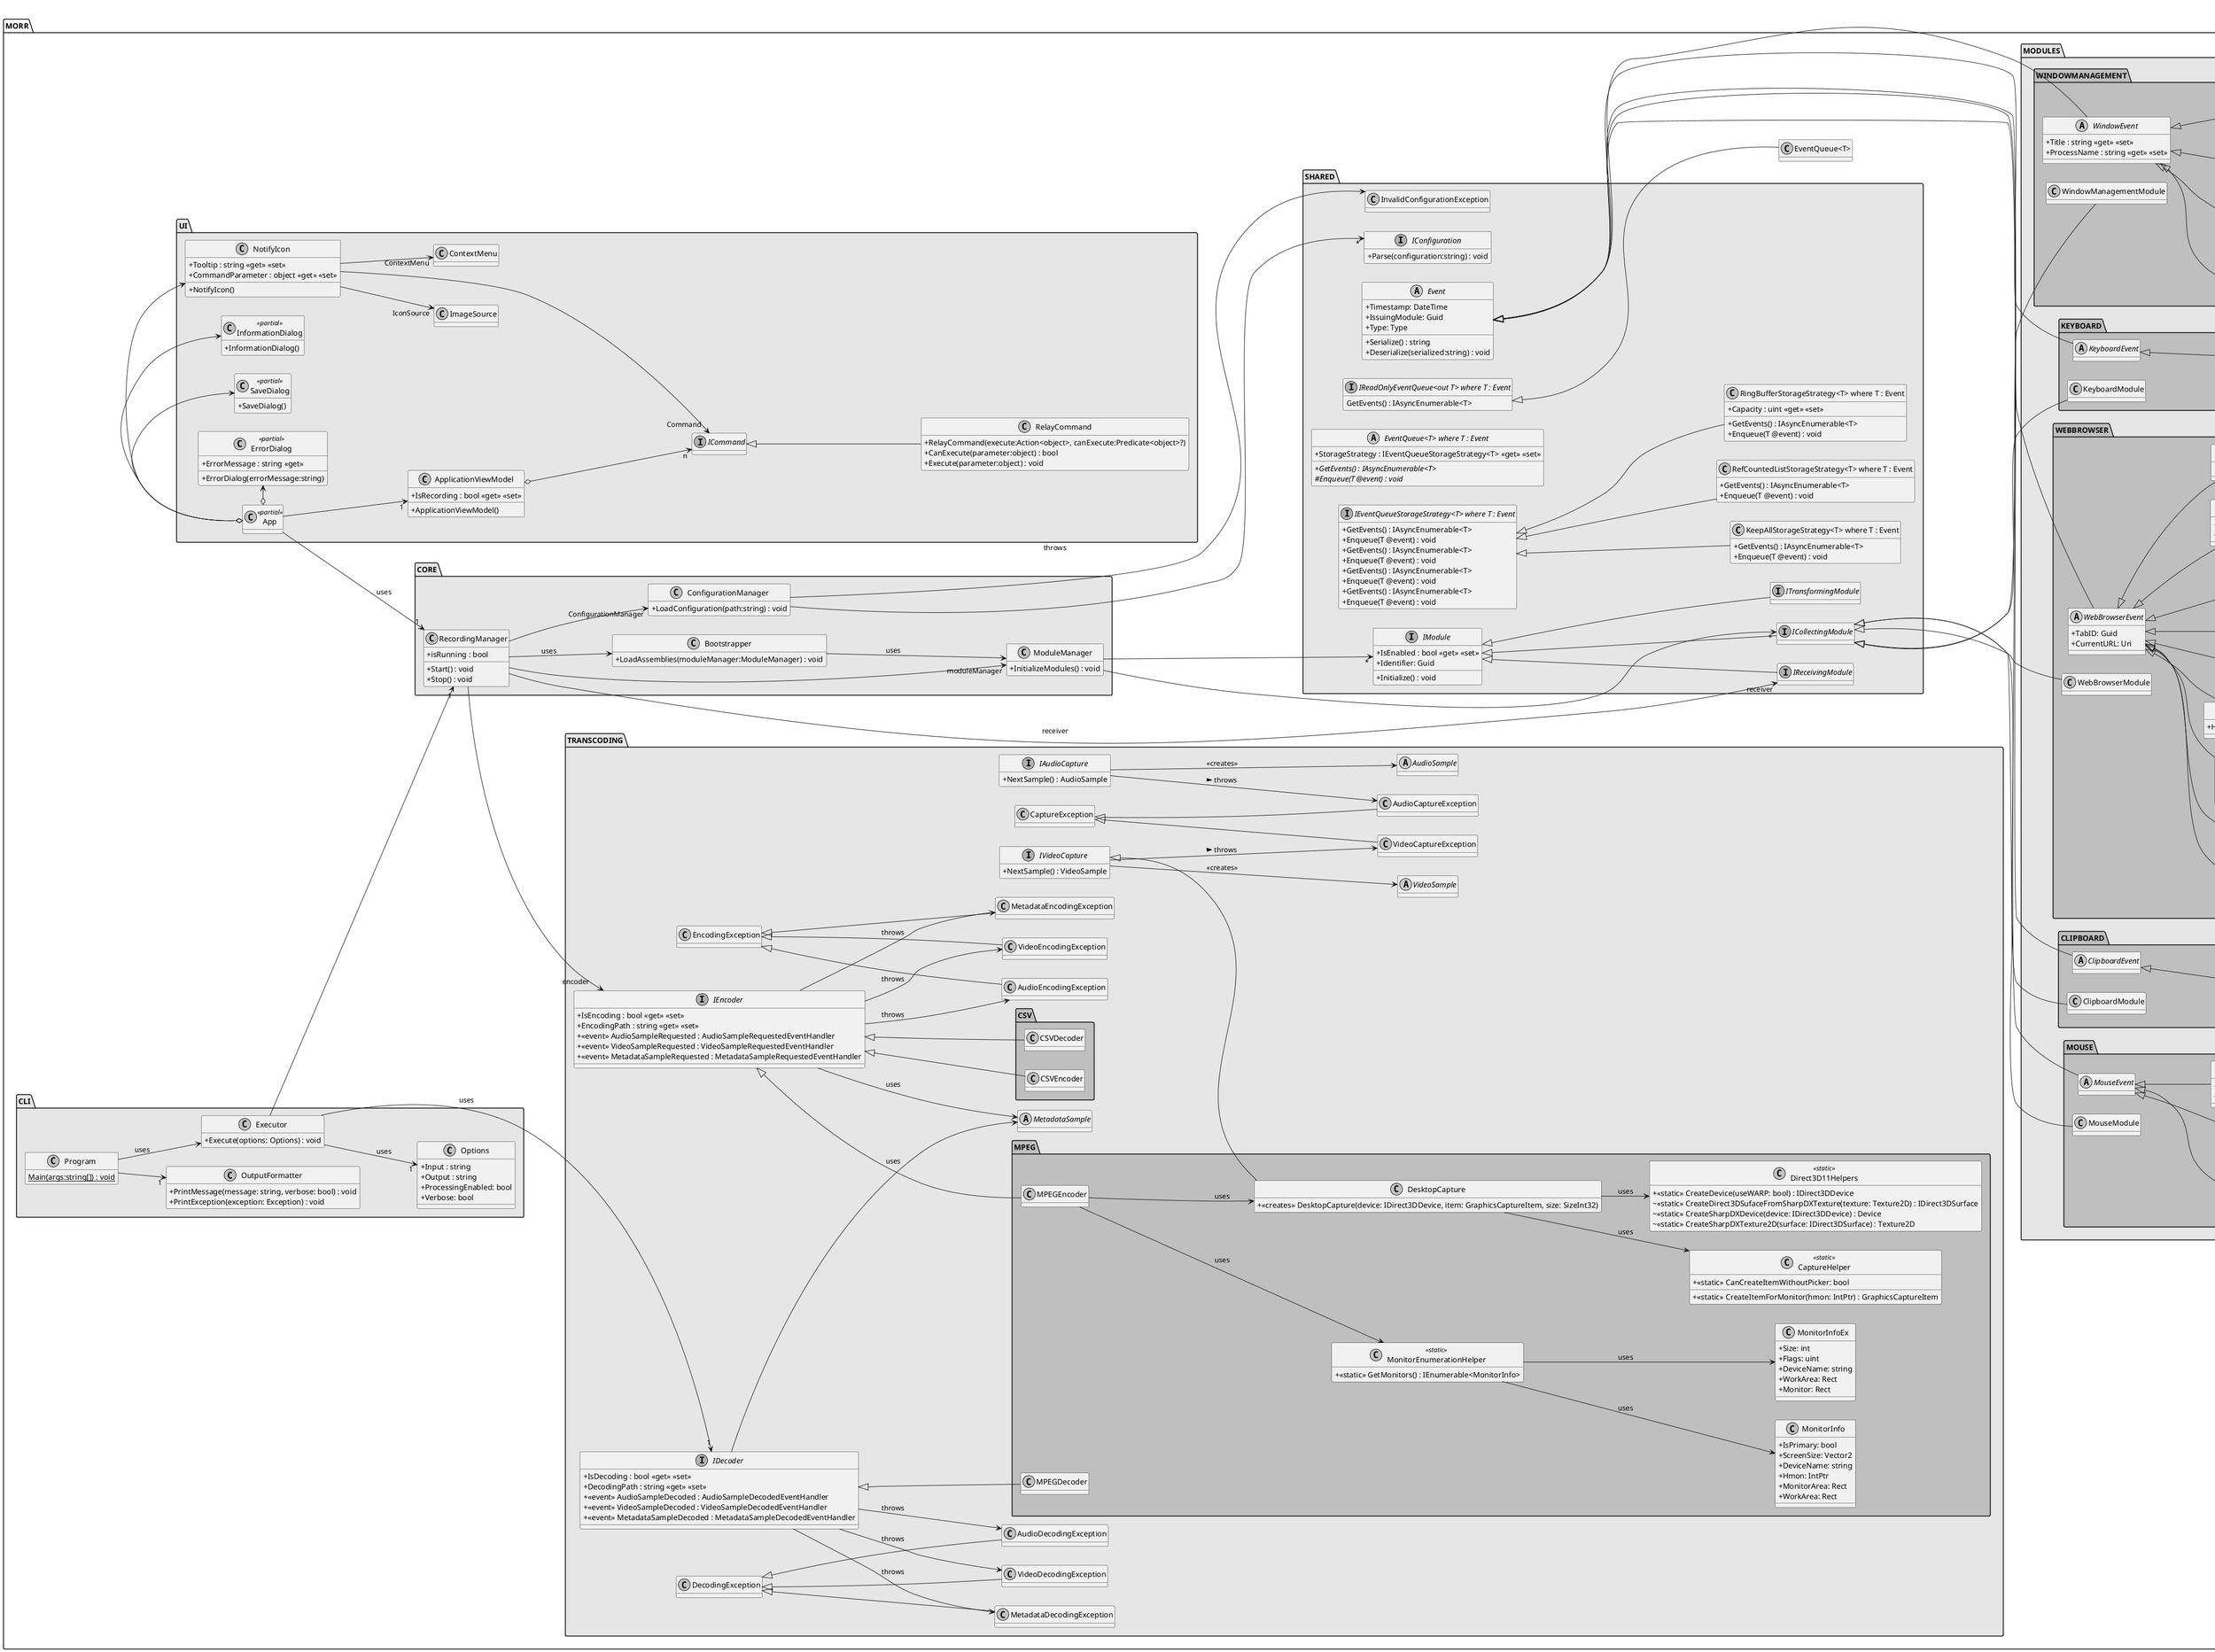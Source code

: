 @startuml MORR
skinparam monochrome true
'skinparam linetype ortho
skinparam classAttributeIconSize 0

left to right direction
hide empty fields

package "MORR" {
    !startsub TRANSCODING
    package "TRANSCODING" #E6E6E6 {
        package "MPEG" #BFBFBF {
            class MPEGDecoder {

            }

            class MPEGEncoder {

            }

            class DesktopCapture {
                + <<creates>> DesktopCapture(device: IDirect3DDevice, item: GraphicsCaptureItem, size: SizeInt32)
            }

            class CaptureHelper <<static>> {
                + <<static>> CanCreateItemWithoutPicker: bool
                + <<static>> CreateItemForMonitor(hmon: IntPtr) : GraphicsCaptureItem
            }

            class Direct3D11Helpers <<static>> {
                + <<static>> CreateDevice(useWARP: bool) : IDirect3DDevice
                ~ <<static>> CreateDirect3DSufaceFromSharpDXTexture(texture: Texture2D) : IDirect3DSurface
                ~ <<static>> CreateSharpDXDevice(device: IDirect3DDevice) : Device
                ~ <<static>> CreateSharpDXTexture2D(surface: IDirect3DSurface) : Texture2D
            }

            class MonitorInfo {
                + IsPrimary: bool
                + ScreenSize: Vector2
                + DeviceName: string
                + Hmon: IntPtr
                + MonitorArea: Rect
                + WorkArea: Rect
            }

            class MonitorInfoEx {
                + Size: int
                + Flags: uint
                + DeviceName: string
                + WorkArea: Rect
                + Monitor: Rect
            }

            class MonitorEnumerationHelper <<static>> {
                + <<static>> GetMonitors() : IEnumerable<MonitorInfo>
            }
        }

        package "CSV" #BFBFBF {
            class CSVDecoder {

            }

            class CSVEncoder {

            }
        } 

        class CaptureException {
        
        }

        class AudioCaptureException {

        }

        class VideoCaptureException {

        }

        interface IAudioCapture {
            + NextSample() : AudioSample
        }
        
        interface IVideoCapture {
            + NextSample() : VideoSample
        }

        abstract class AudioSample {

        }

        abstract class MetadataSample {

        }

        abstract class VideoSample {

        }

        class AudioDecodingException {

        }

        class VideoDecodingException {

        }

        class MetadataDecodingException {

        }

        class AudioEncodingException {

        }

        class VideoEncodingException {

        }

        class MetadataEncodingException {

        }

        class DecodingException {

        }

        class EncodingException {

        }

        interface IDecoder {
            + IsDecoding : bool <<get>> <<set>>
            + DecodingPath : string <<get>> <<set>>
            + <<event>> AudioSampleDecoded : AudioSampleDecodedEventHandler 
            + <<event>> VideoSampleDecoded : VideoSampleDecodedEventHandler 
            + <<event>> MetadataSampleDecoded : MetadataSampleDecodedEventHandler 
        }
    
        interface IEncoder {
            + IsEncoding : bool <<get>> <<set>>
            + EncodingPath : string <<get>> <<set>>
            + <<event>> AudioSampleRequested : AudioSampleRequestedEventHandler 
            + <<event>> VideoSampleRequested : VideoSampleRequestedEventHandler 
            + <<event>> MetadataSampleRequested : MetadataSampleRequestedEventHandler 
        }

        class DecodingException {

        }

        class EncodingException {

        }
    }
    !endsub

    !startsub CORE
    package "CORE" #E6E6E6 {
        class RecordingManager {
            + isRunning : bool
            + Start() : void
            + Stop() : void
        }

        class ModuleManager {
            + InitializeModules() : void
        }

        class Bootstrapper {
            + LoadAssemblies(moduleManager:ModuleManager) : void
        }

        class ConfigurationManager {
            + LoadConfiguration(path:string) : void
        }
    }
    !endsub

    !startsub UI
    package "UI" #E6E6E6 {
        class ErrorDialog <<partial>> {
            + ErrorDialog(errorMessage:string)
            + ErrorMessage : string <<get>>
        }

        class InformationDialog <<partial>> {
            + InformationDialog()
        }

        class SaveDialog <<partial>> {
            + SaveDialog()
        }

        class ApplicationViewModel {
            + ApplicationViewModel()
            + IsRecording : bool <<get>> <<set>>
        }
        
        class NotifyIcon {
            + NotifyIcon()
            + Tooltip : string <<get>> <<set>>
            + CommandParameter : object <<get>> <<set>>
        }
        
        class RelayCommand {
            + RelayCommand(execute:Action<object>, canExecute:Predicate<object>?)
            + CanExecute(parameter:object) : bool
            + Execute(parameter:object) : void
        }

        interface ICommand {

        }

        class ContextMenu {

        }

        class ImageSource {

        }

        class App <<partial>> {

        }        
    }
    !endsub

    !startsub CLI
    package "CLI" #E6E6E6 {
        class Program {
            {static} Main(args:string[]) : void
        }

        class Options {
            + Input : string
            + Output : string
            + ProcessingEnabled: bool
            + Verbose: bool
        }
    
        class OutputFormatter {
            + PrintMessage(message: string, verbose: bool) : void
            + PrintException(exception: Exception) : void
        }
    
        class Executor {
            + Execute(options: Options) : void
        }
    }
    !endsub

    package "MODULES" #E6E6E6 {
        !startsub MODULES_CLIPBOARD
        package "CLIPBOARD" #BFBFBF {
            class ClipboardModule {
            
            }

            abstract class ClipboardEvent {
            
            }

            class ClipBoardInteractEvent {
                + Text : string <<get>> <<set>>
            }

            enum InteractionType {
                CLEAR
                COPY
                CUT
                PASTE
            }
        }
        !endsub

        !startsub MODULES_KEYBOARD
        package "KEYBOARD" #BFBFBF {
            class KeyboardModule {
            
            }

            abstract class KeyboardEvent {
            }
            
            class KeyBoardInteractEvent {
                + PressedKey: Key
            }
        }
        !endsub

        !startsub MODULES_MOUSE
        package "MOUSE" #BFBFBF {
            class MouseModule {
        
            }

            
            abstract class MouseEvent {
            }

            class MouseMoveEvent {
                + Movement: Vector2
            }

            enum MouseButton {
                LEFT,
                CENTER,
                RIGHT
            }

            enum MouseButtonState {

            }
            
            class MouseClickEvent {
                + HWnd: IntPtr
            }
            
            class MouseScrollEvent {
                + HWnd: IntPtr
                + ScrollAmount : short <<get>> <<set>>
            }
        }
        !endsub

        !startsub MODULES_WEBBROWSER
        package "WEBBROWSER" #BFBFBF {
            class WebBrowserModule {
        
            }

            class ButtonClickEvent {
                + Button : string <<get>> <<set>>
                + URL: Uri
            }
            
            class CloseTabEvent {
            }
            
            class FileDownloadEvent {
                + MIMEType : string <<get>> <<set>>
                + FileURL: Uri
            }
            
            class HoverEvent {
                + HoveredElement : string <<get>> <<set>>
            }
            class NavigationEvent {
            }
            
            class OpenTabEvent {
            }
            
            class SwitchTabEvent {
                + NewTabID: Guid
            }
            
            class TextInputEvent {
                + InputtedText : string <<get>> <<set>>
                + Textbox : string <<get>> <<set>>
            }
            
            class TextSelectionEvent {
                + SelectedText : string <<get>> <<set>>
            }
            
            abstract class WebBrowserEvent {
                + TabID: Guid
                + CurrentURL: Uri
            }
        }
        !endsub

        !startsub MODULES_WINDOWMANAGEMENT
        package "WINDOWMANAGEMENT" #BFBFBF {
            class WindowManagementModule {
        
            }

            abstract class WindowEvent {
                + Title : string <<get>> <<set>>
                + ProcessName : string <<get>> <<set>>
            }
            
            class WindowFocusEvent {

            }

            class WindowMovementEvent {
                + OldLocation: Vector2
                + NewLocation: Vector2
            }

            class WindowResizingEvent {
                + OldSize: Size
                + NewSize: Size
            }

            class WindowStateChangedEvent {
                + State: WindowState
            }
        }
        !endsub
    }

    !startsub SHARED
    package "SHARED" #E6E6E6 {
        class InvalidConfigurationException {

        }

        interface IConfiguration {
            + Parse(configuration:string) : void
        }

        abstract class Event {
            + Timestamp: DateTime
            + IssuingModule: Guid
            + Type: Type
            + Serialize() : string
            + Deserialize(serialized:string) : void
        }

        interface IModule {
            + IsEnabled : bool <<get>> <<set>>
            + Initialize() : void
            + Identifier: Guid
        }

        interface ICollectingModule {
        
        }

        interface IReceivingModule {
        
        }

        interface ITransformingModule {
        
        }

        abstract class "EventQueue<T> where T : Event" {
            + StorageStrategy : IEventQueueStorageStrategy<T> <<get>> <<set>>
            + {abstract} GetEvents() : IAsyncEnumerable<T>
            # {abstract} Enqueue(T @event) : void
        }

        interface "IReadOnlyEventQueue<out T> where T : Event" {
            GetEvents() : IAsyncEnumerable<T>
        }

        interface "IEventQueueStorageStrategy<T> where T : Event" {
            + GetEvents() : IAsyncEnumerable<T>
            + Enqueue(T @event) : void
        }
        class "KeepAllStorageStrategy<T> where T : Event" {
            + GetEvents() : IAsyncEnumerable<T>
            + Enqueue(T @event) : void
        }

        interface "IEventQueueStorageStrategy<T> where T : Event" {
            + GetEvents() : IAsyncEnumerable<T>
            + Enqueue(T @event) : void
        }
        class "RefCountedListStorageStrategy<T> where T : Event" {
            + GetEvents() : IAsyncEnumerable<T>
            + Enqueue(T @event) : void
        }

        interface "IEventQueueStorageStrategy<T> where T : Event" {
            + GetEvents() : IAsyncEnumerable<T>
            + Enqueue(T @event) : void
        }
        class "RingBufferStorageStrategy<T> where T : Event" {
            + Capacity : uint <<get>> <<set>>
            + GetEvents() : IAsyncEnumerable<T>
            + Enqueue(T @event) : void
        }

        interface "IEventQueueStorageStrategy<T> where T : Event" {
            + GetEvents() : IAsyncEnumerable<T>
            + Enqueue(T @event) : void
        }
    }
    !endsub
    ' CLI
    Program --> Executor : uses
    Program --> "1" OutputFormatter
    Executor --> "1" Options : uses
    Executor --> "1" RecordingManager
    Executor --> "1" IDecoder : uses

    ' Exceptions
    !startsub EXCEPTIONS
    CaptureException <|-- AudioCaptureException
    CaptureException <|-- VideoCaptureException

    DecodingException <|-- AudioDecodingException
    DecodingException <|-- VideoDecodingException
    DecodingException <|-- MetadataDecodingException

    EncodingException <|-- AudioEncodingException
    EncodingException <|-- VideoEncodingException
    EncodingException <|-- MetadataEncodingException

    IEncoder --> AudioEncodingException : throws
    IEncoder --> VideoEncodingException : throws
    IEncoder --> MetadataEncodingException : throws

    IDecoder --> AudioDecodingException : throws
    IDecoder --> VideoDecodingException : throws
    IDecoder --> MetadataDecodingException : throws
    !endsub

    ' EventQueue
    !startsub EVENTQUEUES
    "IReadOnlyEventQueue<out T> where T : Event" <|-- "EventQueue<T>"
    "IEventQueueStorageStrategy<T> where T : Event" <|-- "KeepAllStorageStrategy<T> where T : Event"
    "IEventQueueStorageStrategy<T> where T : Event" <|-- "RefCountedListStorageStrategy<T> where T : Event"
    "IEventQueueStorageStrategy<T> where T : Event" <|-- "RingBufferStorageStrategy<T> where T : Event"
    !endsub

    !startsub SHARED_INTERNAL
    ' Modules
    IModule <|-- ICollectingModule
    IModule <|-- IReceivingModule
    IModule <|-- ITransformingModule
    !endsub


    ' CORE
    ConfigurationManager --> "*" IConfiguration
    ConfigurationManager --> InvalidConfigurationException : throws
    ModuleManager --> "*" IModule
    ModuleManager --> "*" ICollectingModule

    RecordingManager --> "encoder" IEncoder
    RecordingManager --> "receiver" IReceivingModule : receiver
    !startsub CORE_INTERNAL
    RecordingManager --> "ConfigurationManager" ConfigurationManager
    RecordingManager --> "moduleManager" ModuleManager
    RecordingManager --> Bootstrapper : uses
    Bootstrapper --> ModuleManager : uses
    !endsub

    'Clipboard
    ICollectingModule <|-- ClipboardModule
    Event <|-- ClipboardEvent
    !startsub MODULES_CLIPBOARD_INTERNAL
    ClipboardEvent <|-- ClipBoardInteractEvent
    ClipBoardInteractEvent --> "Interaction" InteractionType
    ClipBoardInteractEvent +-- InteractionType
    !endsub

    ' Keyboard
    Event <|-- KeyboardEvent
    ICollectingModule <|-- KeyboardModule
    !startsub MODULES_KEYBOARD_INTERNAL
    KeyboardEvent <|-- KeyBoardInteractEvent
    !endsub

    ' Mouse
    Event <|-- MouseEvent
    ICollectingModule <|-- MouseModule
    !startsub MODULES_MOUSE_INTERNAL
    MouseEvent <|-- MouseClickEvent
    MouseEvent <|-- MouseScrollEvent
    MouseEvent <|-- MouseMoveEvent
    MouseClickEvent --> "Button" MouseButton
    MouseClickEvent --> "State" MouseButtonState
    !endsub

    ' WebBrowser
    Event <|-- WebBrowserEvent
    ICollectingModule <|-- WebBrowserModule
    !startsub MODULES_WEBBROWSER_INTERNAL
    WebBrowserEvent <|-- ButtonClickEvent
    WebBrowserEvent <|-- CloseTabEvent
    WebBrowserEvent <|-- FileDownloadEvent
    WebBrowserEvent <|-- HoverEvent
    WebBrowserEvent <|-- NavigationEvent
    WebBrowserEvent <|-- OpenTabEvent
    WebBrowserEvent <|-- SwitchTabEvent
    WebBrowserEvent <|-- TextInputEvent
    WebBrowserEvent <|-- TextSelectionEvent
    !endsub

    ' WindowManagement
    Event <|-- WindowEvent
    ICollectingModule <|-- WindowManagementModule
    !startsub MODULES_WINDOWMANAGEMENT_INTERNAL
    WindowEvent <|-- WindowFocusEvent
    WindowEvent <|-- WindowMovementEvent
    WindowEvent <|-- WindowResizingEvent
    WindowEvent <|-- WindowStateChangedEvent
    !endsub

    ' Transcoding
    !startsub TRANSCODING_INTERNAL
    IDecoder --> MetadataSample : uses
    IEncoder --> MetadataSample : uses
    IAudioCapture --> AudioSample : <<creates>>
    IAudioCapture --> AudioCaptureException : throws >
    IVideoCapture --> VideoSample : <<creates>>
    IVideoCapture --> VideoCaptureException : throws >
    !endsub

    ' MPEG
    !startsub TRANSCODING_MPEG_INTERNAL
    IVideoCapture <|-- DesktopCapture
    DesktopCapture --> Direct3D11Helpers : uses
    DesktopCapture --> CaptureHelper : uses
    IEncoder <|-- MPEGEncoder
    IDecoder <|-- MPEGDecoder

    MPEGEncoder --> DesktopCapture : uses
    MPEGEncoder --> MonitorEnumerationHelper : uses
    MonitorEnumerationHelper --> MonitorInfo : uses
    MonitorEnumerationHelper --> MonitorInfoEx : uses
    !endsub
    ' CSV
    IEncoder <|-- CSVEncoder
    IEncoder <|-- CSVDecoder

    ' UI
    App --> "1" RecordingManager : uses
    !startsub UI_INTERNAL
    ApplicationViewModel o--> "n" ICommand
    App --> "1" ApplicationViewModel
    App o-> SaveDialog
    App o-> ErrorDialog
    App o-> InformationDialog
    App o-> NotifyIcon
    NotifyIcon --> "IconSource" ImageSource
    NotifyIcon --> "Command" ICommand
    NotifyIcon --> "ContextMenu" ContextMenu
    ICommand <|-- RelayCommand
    !endsub
}
@enduml
